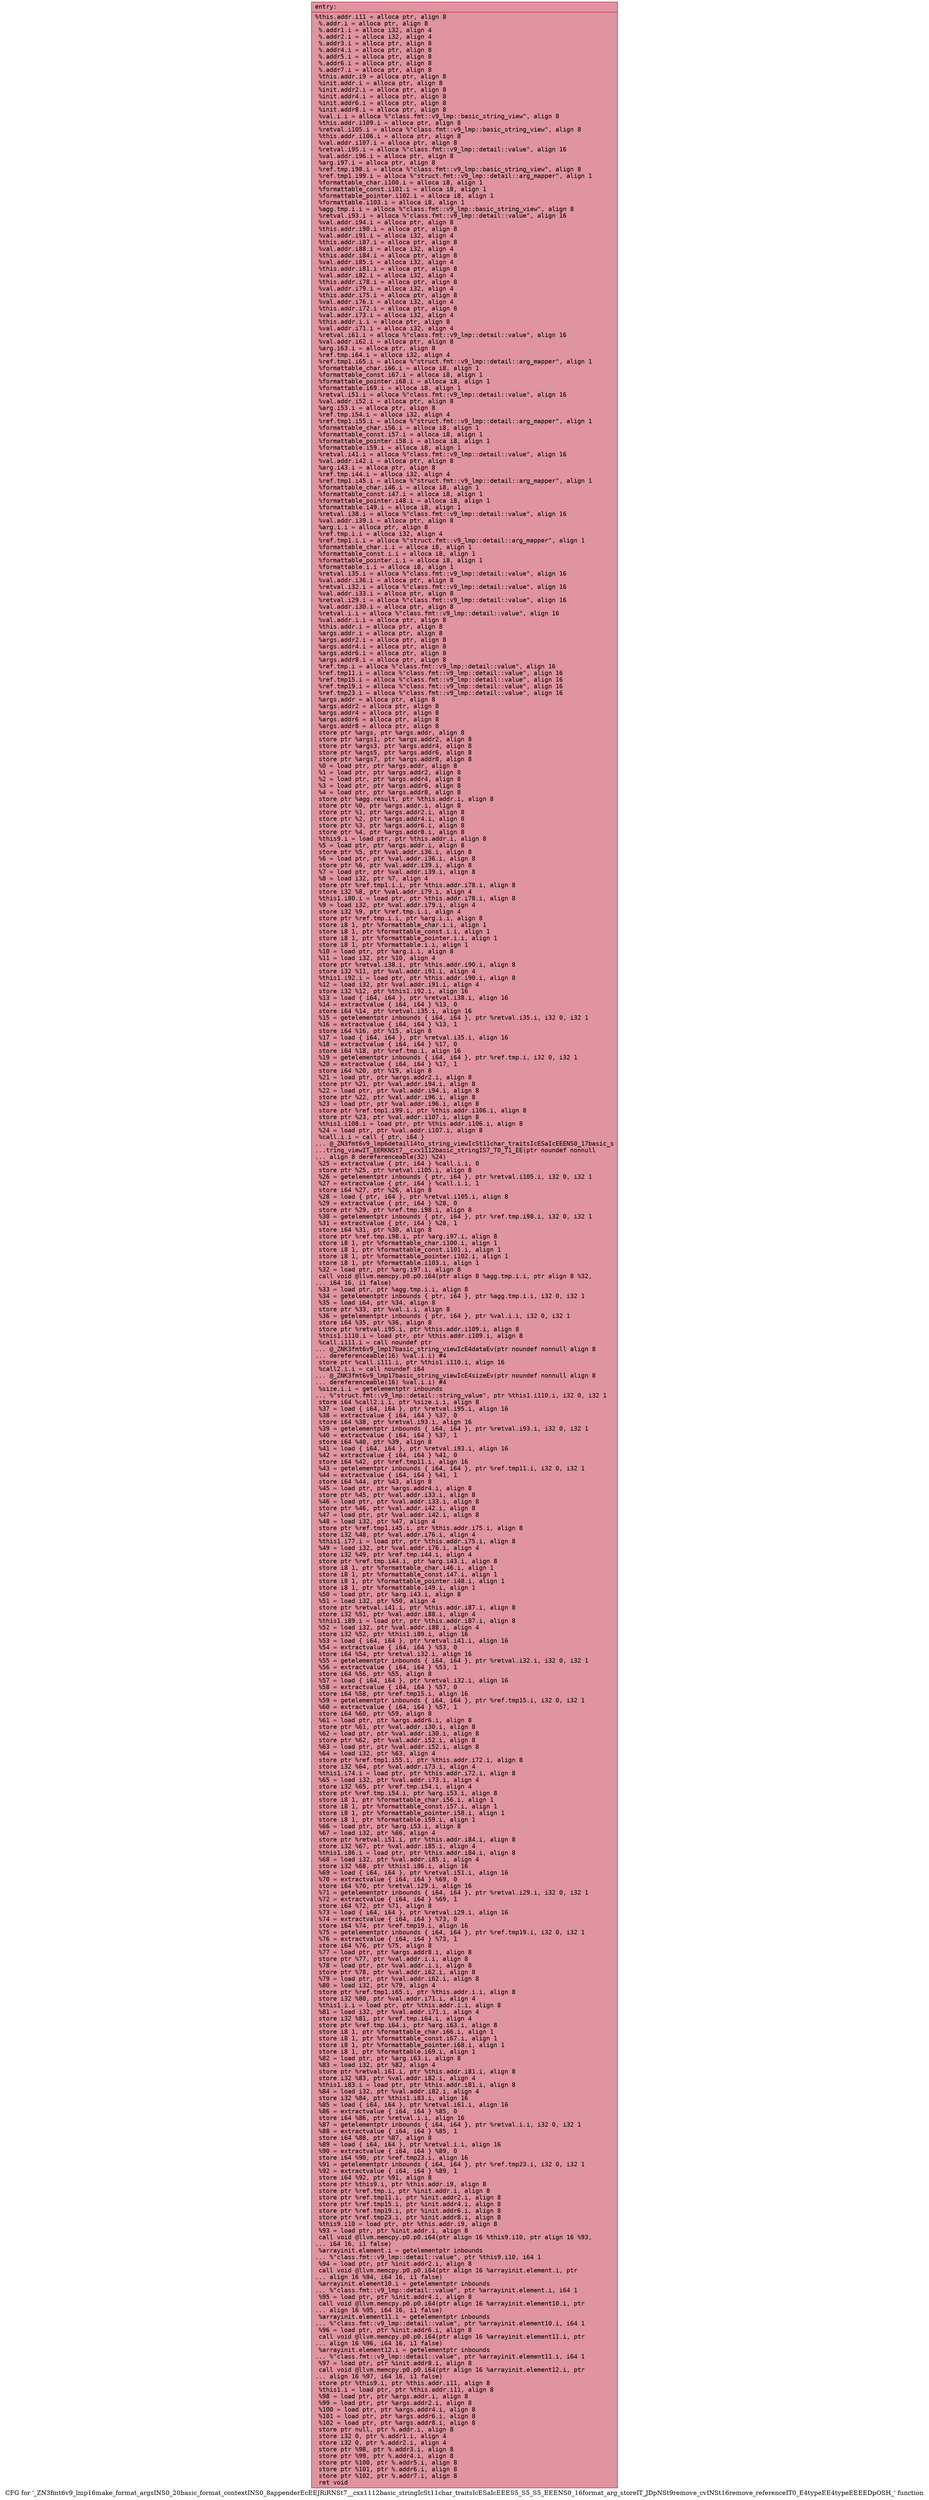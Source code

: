 digraph "CFG for '_ZN3fmt6v9_lmp16make_format_argsINS0_20basic_format_contextINS0_8appenderEcEEJRiRNSt7__cxx1112basic_stringIcSt11char_traitsIcESaIcEEES5_S5_S5_EEENS0_16format_arg_storeIT_JDpNSt9remove_cvINSt16remove_referenceIT0_E4typeEE4typeEEEEDpOSH_' function" {
	label="CFG for '_ZN3fmt6v9_lmp16make_format_argsINS0_20basic_format_contextINS0_8appenderEcEEJRiRNSt7__cxx1112basic_stringIcSt11char_traitsIcESaIcEEES5_S5_S5_EEENS0_16format_arg_storeIT_JDpNSt9remove_cvINSt16remove_referenceIT0_E4typeEE4typeEEEEDpOSH_' function";

	Node0x56285acf0b90 [shape=record,color="#b70d28ff", style=filled, fillcolor="#b70d2870" fontname="Courier",label="{entry:\l|  %this.addr.i11 = alloca ptr, align 8\l  %.addr.i = alloca ptr, align 8\l  %.addr1.i = alloca i32, align 4\l  %.addr2.i = alloca i32, align 4\l  %.addr3.i = alloca ptr, align 8\l  %.addr4.i = alloca ptr, align 8\l  %.addr5.i = alloca ptr, align 8\l  %.addr6.i = alloca ptr, align 8\l  %.addr7.i = alloca ptr, align 8\l  %this.addr.i9 = alloca ptr, align 8\l  %init.addr.i = alloca ptr, align 8\l  %init.addr2.i = alloca ptr, align 8\l  %init.addr4.i = alloca ptr, align 8\l  %init.addr6.i = alloca ptr, align 8\l  %init.addr8.i = alloca ptr, align 8\l  %val.i.i = alloca %\"class.fmt::v9_lmp::basic_string_view\", align 8\l  %this.addr.i109.i = alloca ptr, align 8\l  %retval.i105.i = alloca %\"class.fmt::v9_lmp::basic_string_view\", align 8\l  %this.addr.i106.i = alloca ptr, align 8\l  %val.addr.i107.i = alloca ptr, align 8\l  %retval.i95.i = alloca %\"class.fmt::v9_lmp::detail::value\", align 16\l  %val.addr.i96.i = alloca ptr, align 8\l  %arg.i97.i = alloca ptr, align 8\l  %ref.tmp.i98.i = alloca %\"class.fmt::v9_lmp::basic_string_view\", align 8\l  %ref.tmp1.i99.i = alloca %\"struct.fmt::v9_lmp::detail::arg_mapper\", align 1\l  %formattable_char.i100.i = alloca i8, align 1\l  %formattable_const.i101.i = alloca i8, align 1\l  %formattable_pointer.i102.i = alloca i8, align 1\l  %formattable.i103.i = alloca i8, align 1\l  %agg.tmp.i.i = alloca %\"class.fmt::v9_lmp::basic_string_view\", align 8\l  %retval.i93.i = alloca %\"class.fmt::v9_lmp::detail::value\", align 16\l  %val.addr.i94.i = alloca ptr, align 8\l  %this.addr.i90.i = alloca ptr, align 8\l  %val.addr.i91.i = alloca i32, align 4\l  %this.addr.i87.i = alloca ptr, align 8\l  %val.addr.i88.i = alloca i32, align 4\l  %this.addr.i84.i = alloca ptr, align 8\l  %val.addr.i85.i = alloca i32, align 4\l  %this.addr.i81.i = alloca ptr, align 8\l  %val.addr.i82.i = alloca i32, align 4\l  %this.addr.i78.i = alloca ptr, align 8\l  %val.addr.i79.i = alloca i32, align 4\l  %this.addr.i75.i = alloca ptr, align 8\l  %val.addr.i76.i = alloca i32, align 4\l  %this.addr.i72.i = alloca ptr, align 8\l  %val.addr.i73.i = alloca i32, align 4\l  %this.addr.i.i = alloca ptr, align 8\l  %val.addr.i71.i = alloca i32, align 4\l  %retval.i61.i = alloca %\"class.fmt::v9_lmp::detail::value\", align 16\l  %val.addr.i62.i = alloca ptr, align 8\l  %arg.i63.i = alloca ptr, align 8\l  %ref.tmp.i64.i = alloca i32, align 4\l  %ref.tmp1.i65.i = alloca %\"struct.fmt::v9_lmp::detail::arg_mapper\", align 1\l  %formattable_char.i66.i = alloca i8, align 1\l  %formattable_const.i67.i = alloca i8, align 1\l  %formattable_pointer.i68.i = alloca i8, align 1\l  %formattable.i69.i = alloca i8, align 1\l  %retval.i51.i = alloca %\"class.fmt::v9_lmp::detail::value\", align 16\l  %val.addr.i52.i = alloca ptr, align 8\l  %arg.i53.i = alloca ptr, align 8\l  %ref.tmp.i54.i = alloca i32, align 4\l  %ref.tmp1.i55.i = alloca %\"struct.fmt::v9_lmp::detail::arg_mapper\", align 1\l  %formattable_char.i56.i = alloca i8, align 1\l  %formattable_const.i57.i = alloca i8, align 1\l  %formattable_pointer.i58.i = alloca i8, align 1\l  %formattable.i59.i = alloca i8, align 1\l  %retval.i41.i = alloca %\"class.fmt::v9_lmp::detail::value\", align 16\l  %val.addr.i42.i = alloca ptr, align 8\l  %arg.i43.i = alloca ptr, align 8\l  %ref.tmp.i44.i = alloca i32, align 4\l  %ref.tmp1.i45.i = alloca %\"struct.fmt::v9_lmp::detail::arg_mapper\", align 1\l  %formattable_char.i46.i = alloca i8, align 1\l  %formattable_const.i47.i = alloca i8, align 1\l  %formattable_pointer.i48.i = alloca i8, align 1\l  %formattable.i49.i = alloca i8, align 1\l  %retval.i38.i = alloca %\"class.fmt::v9_lmp::detail::value\", align 16\l  %val.addr.i39.i = alloca ptr, align 8\l  %arg.i.i = alloca ptr, align 8\l  %ref.tmp.i.i = alloca i32, align 4\l  %ref.tmp1.i.i = alloca %\"struct.fmt::v9_lmp::detail::arg_mapper\", align 1\l  %formattable_char.i.i = alloca i8, align 1\l  %formattable_const.i.i = alloca i8, align 1\l  %formattable_pointer.i.i = alloca i8, align 1\l  %formattable.i.i = alloca i8, align 1\l  %retval.i35.i = alloca %\"class.fmt::v9_lmp::detail::value\", align 16\l  %val.addr.i36.i = alloca ptr, align 8\l  %retval.i32.i = alloca %\"class.fmt::v9_lmp::detail::value\", align 16\l  %val.addr.i33.i = alloca ptr, align 8\l  %retval.i29.i = alloca %\"class.fmt::v9_lmp::detail::value\", align 16\l  %val.addr.i30.i = alloca ptr, align 8\l  %retval.i.i = alloca %\"class.fmt::v9_lmp::detail::value\", align 16\l  %val.addr.i.i = alloca ptr, align 8\l  %this.addr.i = alloca ptr, align 8\l  %args.addr.i = alloca ptr, align 8\l  %args.addr2.i = alloca ptr, align 8\l  %args.addr4.i = alloca ptr, align 8\l  %args.addr6.i = alloca ptr, align 8\l  %args.addr8.i = alloca ptr, align 8\l  %ref.tmp.i = alloca %\"class.fmt::v9_lmp::detail::value\", align 16\l  %ref.tmp11.i = alloca %\"class.fmt::v9_lmp::detail::value\", align 16\l  %ref.tmp15.i = alloca %\"class.fmt::v9_lmp::detail::value\", align 16\l  %ref.tmp19.i = alloca %\"class.fmt::v9_lmp::detail::value\", align 16\l  %ref.tmp23.i = alloca %\"class.fmt::v9_lmp::detail::value\", align 16\l  %args.addr = alloca ptr, align 8\l  %args.addr2 = alloca ptr, align 8\l  %args.addr4 = alloca ptr, align 8\l  %args.addr6 = alloca ptr, align 8\l  %args.addr8 = alloca ptr, align 8\l  store ptr %args, ptr %args.addr, align 8\l  store ptr %args1, ptr %args.addr2, align 8\l  store ptr %args3, ptr %args.addr4, align 8\l  store ptr %args5, ptr %args.addr6, align 8\l  store ptr %args7, ptr %args.addr8, align 8\l  %0 = load ptr, ptr %args.addr, align 8\l  %1 = load ptr, ptr %args.addr2, align 8\l  %2 = load ptr, ptr %args.addr4, align 8\l  %3 = load ptr, ptr %args.addr6, align 8\l  %4 = load ptr, ptr %args.addr8, align 8\l  store ptr %agg.result, ptr %this.addr.i, align 8\l  store ptr %0, ptr %args.addr.i, align 8\l  store ptr %1, ptr %args.addr2.i, align 8\l  store ptr %2, ptr %args.addr4.i, align 8\l  store ptr %3, ptr %args.addr6.i, align 8\l  store ptr %4, ptr %args.addr8.i, align 8\l  %this9.i = load ptr, ptr %this.addr.i, align 8\l  %5 = load ptr, ptr %args.addr.i, align 8\l  store ptr %5, ptr %val.addr.i36.i, align 8\l  %6 = load ptr, ptr %val.addr.i36.i, align 8\l  store ptr %6, ptr %val.addr.i39.i, align 8\l  %7 = load ptr, ptr %val.addr.i39.i, align 8\l  %8 = load i32, ptr %7, align 4\l  store ptr %ref.tmp1.i.i, ptr %this.addr.i78.i, align 8\l  store i32 %8, ptr %val.addr.i79.i, align 4\l  %this1.i80.i = load ptr, ptr %this.addr.i78.i, align 8\l  %9 = load i32, ptr %val.addr.i79.i, align 4\l  store i32 %9, ptr %ref.tmp.i.i, align 4\l  store ptr %ref.tmp.i.i, ptr %arg.i.i, align 8\l  store i8 1, ptr %formattable_char.i.i, align 1\l  store i8 1, ptr %formattable_const.i.i, align 1\l  store i8 1, ptr %formattable_pointer.i.i, align 1\l  store i8 1, ptr %formattable.i.i, align 1\l  %10 = load ptr, ptr %arg.i.i, align 8\l  %11 = load i32, ptr %10, align 4\l  store ptr %retval.i38.i, ptr %this.addr.i90.i, align 8\l  store i32 %11, ptr %val.addr.i91.i, align 4\l  %this1.i92.i = load ptr, ptr %this.addr.i90.i, align 8\l  %12 = load i32, ptr %val.addr.i91.i, align 4\l  store i32 %12, ptr %this1.i92.i, align 16\l  %13 = load \{ i64, i64 \}, ptr %retval.i38.i, align 16\l  %14 = extractvalue \{ i64, i64 \} %13, 0\l  store i64 %14, ptr %retval.i35.i, align 16\l  %15 = getelementptr inbounds \{ i64, i64 \}, ptr %retval.i35.i, i32 0, i32 1\l  %16 = extractvalue \{ i64, i64 \} %13, 1\l  store i64 %16, ptr %15, align 8\l  %17 = load \{ i64, i64 \}, ptr %retval.i35.i, align 16\l  %18 = extractvalue \{ i64, i64 \} %17, 0\l  store i64 %18, ptr %ref.tmp.i, align 16\l  %19 = getelementptr inbounds \{ i64, i64 \}, ptr %ref.tmp.i, i32 0, i32 1\l  %20 = extractvalue \{ i64, i64 \} %17, 1\l  store i64 %20, ptr %19, align 8\l  %21 = load ptr, ptr %args.addr2.i, align 8\l  store ptr %21, ptr %val.addr.i94.i, align 8\l  %22 = load ptr, ptr %val.addr.i94.i, align 8\l  store ptr %22, ptr %val.addr.i96.i, align 8\l  %23 = load ptr, ptr %val.addr.i96.i, align 8\l  store ptr %ref.tmp1.i99.i, ptr %this.addr.i106.i, align 8\l  store ptr %23, ptr %val.addr.i107.i, align 8\l  %this1.i108.i = load ptr, ptr %this.addr.i106.i, align 8\l  %24 = load ptr, ptr %val.addr.i107.i, align 8\l  %call.i.i = call \{ ptr, i64 \}\l... @_ZN3fmt6v9_lmp6detail14to_string_viewIcSt11char_traitsIcESaIcEEENS0_17basic_s\l...tring_viewIT_EERKNSt7__cxx1112basic_stringIS7_T0_T1_EE(ptr noundef nonnull\l... align 8 dereferenceable(32) %24)\l  %25 = extractvalue \{ ptr, i64 \} %call.i.i, 0\l  store ptr %25, ptr %retval.i105.i, align 8\l  %26 = getelementptr inbounds \{ ptr, i64 \}, ptr %retval.i105.i, i32 0, i32 1\l  %27 = extractvalue \{ ptr, i64 \} %call.i.i, 1\l  store i64 %27, ptr %26, align 8\l  %28 = load \{ ptr, i64 \}, ptr %retval.i105.i, align 8\l  %29 = extractvalue \{ ptr, i64 \} %28, 0\l  store ptr %29, ptr %ref.tmp.i98.i, align 8\l  %30 = getelementptr inbounds \{ ptr, i64 \}, ptr %ref.tmp.i98.i, i32 0, i32 1\l  %31 = extractvalue \{ ptr, i64 \} %28, 1\l  store i64 %31, ptr %30, align 8\l  store ptr %ref.tmp.i98.i, ptr %arg.i97.i, align 8\l  store i8 1, ptr %formattable_char.i100.i, align 1\l  store i8 1, ptr %formattable_const.i101.i, align 1\l  store i8 1, ptr %formattable_pointer.i102.i, align 1\l  store i8 1, ptr %formattable.i103.i, align 1\l  %32 = load ptr, ptr %arg.i97.i, align 8\l  call void @llvm.memcpy.p0.p0.i64(ptr align 8 %agg.tmp.i.i, ptr align 8 %32,\l... i64 16, i1 false)\l  %33 = load ptr, ptr %agg.tmp.i.i, align 8\l  %34 = getelementptr inbounds \{ ptr, i64 \}, ptr %agg.tmp.i.i, i32 0, i32 1\l  %35 = load i64, ptr %34, align 8\l  store ptr %33, ptr %val.i.i, align 8\l  %36 = getelementptr inbounds \{ ptr, i64 \}, ptr %val.i.i, i32 0, i32 1\l  store i64 %35, ptr %36, align 8\l  store ptr %retval.i95.i, ptr %this.addr.i109.i, align 8\l  %this1.i110.i = load ptr, ptr %this.addr.i109.i, align 8\l  %call.i111.i = call noundef ptr\l... @_ZNK3fmt6v9_lmp17basic_string_viewIcE4dataEv(ptr noundef nonnull align 8\l... dereferenceable(16) %val.i.i) #4\l  store ptr %call.i111.i, ptr %this1.i110.i, align 16\l  %call2.i.i = call noundef i64\l... @_ZNK3fmt6v9_lmp17basic_string_viewIcE4sizeEv(ptr noundef nonnull align 8\l... dereferenceable(16) %val.i.i) #4\l  %size.i.i = getelementptr inbounds\l... %\"struct.fmt::v9_lmp::detail::string_value\", ptr %this1.i110.i, i32 0, i32 1\l  store i64 %call2.i.i, ptr %size.i.i, align 8\l  %37 = load \{ i64, i64 \}, ptr %retval.i95.i, align 16\l  %38 = extractvalue \{ i64, i64 \} %37, 0\l  store i64 %38, ptr %retval.i93.i, align 16\l  %39 = getelementptr inbounds \{ i64, i64 \}, ptr %retval.i93.i, i32 0, i32 1\l  %40 = extractvalue \{ i64, i64 \} %37, 1\l  store i64 %40, ptr %39, align 8\l  %41 = load \{ i64, i64 \}, ptr %retval.i93.i, align 16\l  %42 = extractvalue \{ i64, i64 \} %41, 0\l  store i64 %42, ptr %ref.tmp11.i, align 16\l  %43 = getelementptr inbounds \{ i64, i64 \}, ptr %ref.tmp11.i, i32 0, i32 1\l  %44 = extractvalue \{ i64, i64 \} %41, 1\l  store i64 %44, ptr %43, align 8\l  %45 = load ptr, ptr %args.addr4.i, align 8\l  store ptr %45, ptr %val.addr.i33.i, align 8\l  %46 = load ptr, ptr %val.addr.i33.i, align 8\l  store ptr %46, ptr %val.addr.i42.i, align 8\l  %47 = load ptr, ptr %val.addr.i42.i, align 8\l  %48 = load i32, ptr %47, align 4\l  store ptr %ref.tmp1.i45.i, ptr %this.addr.i75.i, align 8\l  store i32 %48, ptr %val.addr.i76.i, align 4\l  %this1.i77.i = load ptr, ptr %this.addr.i75.i, align 8\l  %49 = load i32, ptr %val.addr.i76.i, align 4\l  store i32 %49, ptr %ref.tmp.i44.i, align 4\l  store ptr %ref.tmp.i44.i, ptr %arg.i43.i, align 8\l  store i8 1, ptr %formattable_char.i46.i, align 1\l  store i8 1, ptr %formattable_const.i47.i, align 1\l  store i8 1, ptr %formattable_pointer.i48.i, align 1\l  store i8 1, ptr %formattable.i49.i, align 1\l  %50 = load ptr, ptr %arg.i43.i, align 8\l  %51 = load i32, ptr %50, align 4\l  store ptr %retval.i41.i, ptr %this.addr.i87.i, align 8\l  store i32 %51, ptr %val.addr.i88.i, align 4\l  %this1.i89.i = load ptr, ptr %this.addr.i87.i, align 8\l  %52 = load i32, ptr %val.addr.i88.i, align 4\l  store i32 %52, ptr %this1.i89.i, align 16\l  %53 = load \{ i64, i64 \}, ptr %retval.i41.i, align 16\l  %54 = extractvalue \{ i64, i64 \} %53, 0\l  store i64 %54, ptr %retval.i32.i, align 16\l  %55 = getelementptr inbounds \{ i64, i64 \}, ptr %retval.i32.i, i32 0, i32 1\l  %56 = extractvalue \{ i64, i64 \} %53, 1\l  store i64 %56, ptr %55, align 8\l  %57 = load \{ i64, i64 \}, ptr %retval.i32.i, align 16\l  %58 = extractvalue \{ i64, i64 \} %57, 0\l  store i64 %58, ptr %ref.tmp15.i, align 16\l  %59 = getelementptr inbounds \{ i64, i64 \}, ptr %ref.tmp15.i, i32 0, i32 1\l  %60 = extractvalue \{ i64, i64 \} %57, 1\l  store i64 %60, ptr %59, align 8\l  %61 = load ptr, ptr %args.addr6.i, align 8\l  store ptr %61, ptr %val.addr.i30.i, align 8\l  %62 = load ptr, ptr %val.addr.i30.i, align 8\l  store ptr %62, ptr %val.addr.i52.i, align 8\l  %63 = load ptr, ptr %val.addr.i52.i, align 8\l  %64 = load i32, ptr %63, align 4\l  store ptr %ref.tmp1.i55.i, ptr %this.addr.i72.i, align 8\l  store i32 %64, ptr %val.addr.i73.i, align 4\l  %this1.i74.i = load ptr, ptr %this.addr.i72.i, align 8\l  %65 = load i32, ptr %val.addr.i73.i, align 4\l  store i32 %65, ptr %ref.tmp.i54.i, align 4\l  store ptr %ref.tmp.i54.i, ptr %arg.i53.i, align 8\l  store i8 1, ptr %formattable_char.i56.i, align 1\l  store i8 1, ptr %formattable_const.i57.i, align 1\l  store i8 1, ptr %formattable_pointer.i58.i, align 1\l  store i8 1, ptr %formattable.i59.i, align 1\l  %66 = load ptr, ptr %arg.i53.i, align 8\l  %67 = load i32, ptr %66, align 4\l  store ptr %retval.i51.i, ptr %this.addr.i84.i, align 8\l  store i32 %67, ptr %val.addr.i85.i, align 4\l  %this1.i86.i = load ptr, ptr %this.addr.i84.i, align 8\l  %68 = load i32, ptr %val.addr.i85.i, align 4\l  store i32 %68, ptr %this1.i86.i, align 16\l  %69 = load \{ i64, i64 \}, ptr %retval.i51.i, align 16\l  %70 = extractvalue \{ i64, i64 \} %69, 0\l  store i64 %70, ptr %retval.i29.i, align 16\l  %71 = getelementptr inbounds \{ i64, i64 \}, ptr %retval.i29.i, i32 0, i32 1\l  %72 = extractvalue \{ i64, i64 \} %69, 1\l  store i64 %72, ptr %71, align 8\l  %73 = load \{ i64, i64 \}, ptr %retval.i29.i, align 16\l  %74 = extractvalue \{ i64, i64 \} %73, 0\l  store i64 %74, ptr %ref.tmp19.i, align 16\l  %75 = getelementptr inbounds \{ i64, i64 \}, ptr %ref.tmp19.i, i32 0, i32 1\l  %76 = extractvalue \{ i64, i64 \} %73, 1\l  store i64 %76, ptr %75, align 8\l  %77 = load ptr, ptr %args.addr8.i, align 8\l  store ptr %77, ptr %val.addr.i.i, align 8\l  %78 = load ptr, ptr %val.addr.i.i, align 8\l  store ptr %78, ptr %val.addr.i62.i, align 8\l  %79 = load ptr, ptr %val.addr.i62.i, align 8\l  %80 = load i32, ptr %79, align 4\l  store ptr %ref.tmp1.i65.i, ptr %this.addr.i.i, align 8\l  store i32 %80, ptr %val.addr.i71.i, align 4\l  %this1.i.i = load ptr, ptr %this.addr.i.i, align 8\l  %81 = load i32, ptr %val.addr.i71.i, align 4\l  store i32 %81, ptr %ref.tmp.i64.i, align 4\l  store ptr %ref.tmp.i64.i, ptr %arg.i63.i, align 8\l  store i8 1, ptr %formattable_char.i66.i, align 1\l  store i8 1, ptr %formattable_const.i67.i, align 1\l  store i8 1, ptr %formattable_pointer.i68.i, align 1\l  store i8 1, ptr %formattable.i69.i, align 1\l  %82 = load ptr, ptr %arg.i63.i, align 8\l  %83 = load i32, ptr %82, align 4\l  store ptr %retval.i61.i, ptr %this.addr.i81.i, align 8\l  store i32 %83, ptr %val.addr.i82.i, align 4\l  %this1.i83.i = load ptr, ptr %this.addr.i81.i, align 8\l  %84 = load i32, ptr %val.addr.i82.i, align 4\l  store i32 %84, ptr %this1.i83.i, align 16\l  %85 = load \{ i64, i64 \}, ptr %retval.i61.i, align 16\l  %86 = extractvalue \{ i64, i64 \} %85, 0\l  store i64 %86, ptr %retval.i.i, align 16\l  %87 = getelementptr inbounds \{ i64, i64 \}, ptr %retval.i.i, i32 0, i32 1\l  %88 = extractvalue \{ i64, i64 \} %85, 1\l  store i64 %88, ptr %87, align 8\l  %89 = load \{ i64, i64 \}, ptr %retval.i.i, align 16\l  %90 = extractvalue \{ i64, i64 \} %89, 0\l  store i64 %90, ptr %ref.tmp23.i, align 16\l  %91 = getelementptr inbounds \{ i64, i64 \}, ptr %ref.tmp23.i, i32 0, i32 1\l  %92 = extractvalue \{ i64, i64 \} %89, 1\l  store i64 %92, ptr %91, align 8\l  store ptr %this9.i, ptr %this.addr.i9, align 8\l  store ptr %ref.tmp.i, ptr %init.addr.i, align 8\l  store ptr %ref.tmp11.i, ptr %init.addr2.i, align 8\l  store ptr %ref.tmp15.i, ptr %init.addr4.i, align 8\l  store ptr %ref.tmp19.i, ptr %init.addr6.i, align 8\l  store ptr %ref.tmp23.i, ptr %init.addr8.i, align 8\l  %this9.i10 = load ptr, ptr %this.addr.i9, align 8\l  %93 = load ptr, ptr %init.addr.i, align 8\l  call void @llvm.memcpy.p0.p0.i64(ptr align 16 %this9.i10, ptr align 16 %93,\l... i64 16, i1 false)\l  %arrayinit.element.i = getelementptr inbounds\l... %\"class.fmt::v9_lmp::detail::value\", ptr %this9.i10, i64 1\l  %94 = load ptr, ptr %init.addr2.i, align 8\l  call void @llvm.memcpy.p0.p0.i64(ptr align 16 %arrayinit.element.i, ptr\l... align 16 %94, i64 16, i1 false)\l  %arrayinit.element10.i = getelementptr inbounds\l... %\"class.fmt::v9_lmp::detail::value\", ptr %arrayinit.element.i, i64 1\l  %95 = load ptr, ptr %init.addr4.i, align 8\l  call void @llvm.memcpy.p0.p0.i64(ptr align 16 %arrayinit.element10.i, ptr\l... align 16 %95, i64 16, i1 false)\l  %arrayinit.element11.i = getelementptr inbounds\l... %\"class.fmt::v9_lmp::detail::value\", ptr %arrayinit.element10.i, i64 1\l  %96 = load ptr, ptr %init.addr6.i, align 8\l  call void @llvm.memcpy.p0.p0.i64(ptr align 16 %arrayinit.element11.i, ptr\l... align 16 %96, i64 16, i1 false)\l  %arrayinit.element12.i = getelementptr inbounds\l... %\"class.fmt::v9_lmp::detail::value\", ptr %arrayinit.element11.i, i64 1\l  %97 = load ptr, ptr %init.addr8.i, align 8\l  call void @llvm.memcpy.p0.p0.i64(ptr align 16 %arrayinit.element12.i, ptr\l... align 16 %97, i64 16, i1 false)\l  store ptr %this9.i, ptr %this.addr.i11, align 8\l  %this1.i = load ptr, ptr %this.addr.i11, align 8\l  %98 = load ptr, ptr %args.addr.i, align 8\l  %99 = load ptr, ptr %args.addr2.i, align 8\l  %100 = load ptr, ptr %args.addr4.i, align 8\l  %101 = load ptr, ptr %args.addr6.i, align 8\l  %102 = load ptr, ptr %args.addr8.i, align 8\l  store ptr null, ptr %.addr.i, align 8\l  store i32 0, ptr %.addr1.i, align 4\l  store i32 0, ptr %.addr2.i, align 4\l  store ptr %98, ptr %.addr3.i, align 8\l  store ptr %99, ptr %.addr4.i, align 8\l  store ptr %100, ptr %.addr5.i, align 8\l  store ptr %101, ptr %.addr6.i, align 8\l  store ptr %102, ptr %.addr7.i, align 8\l  ret void\l}"];
}

